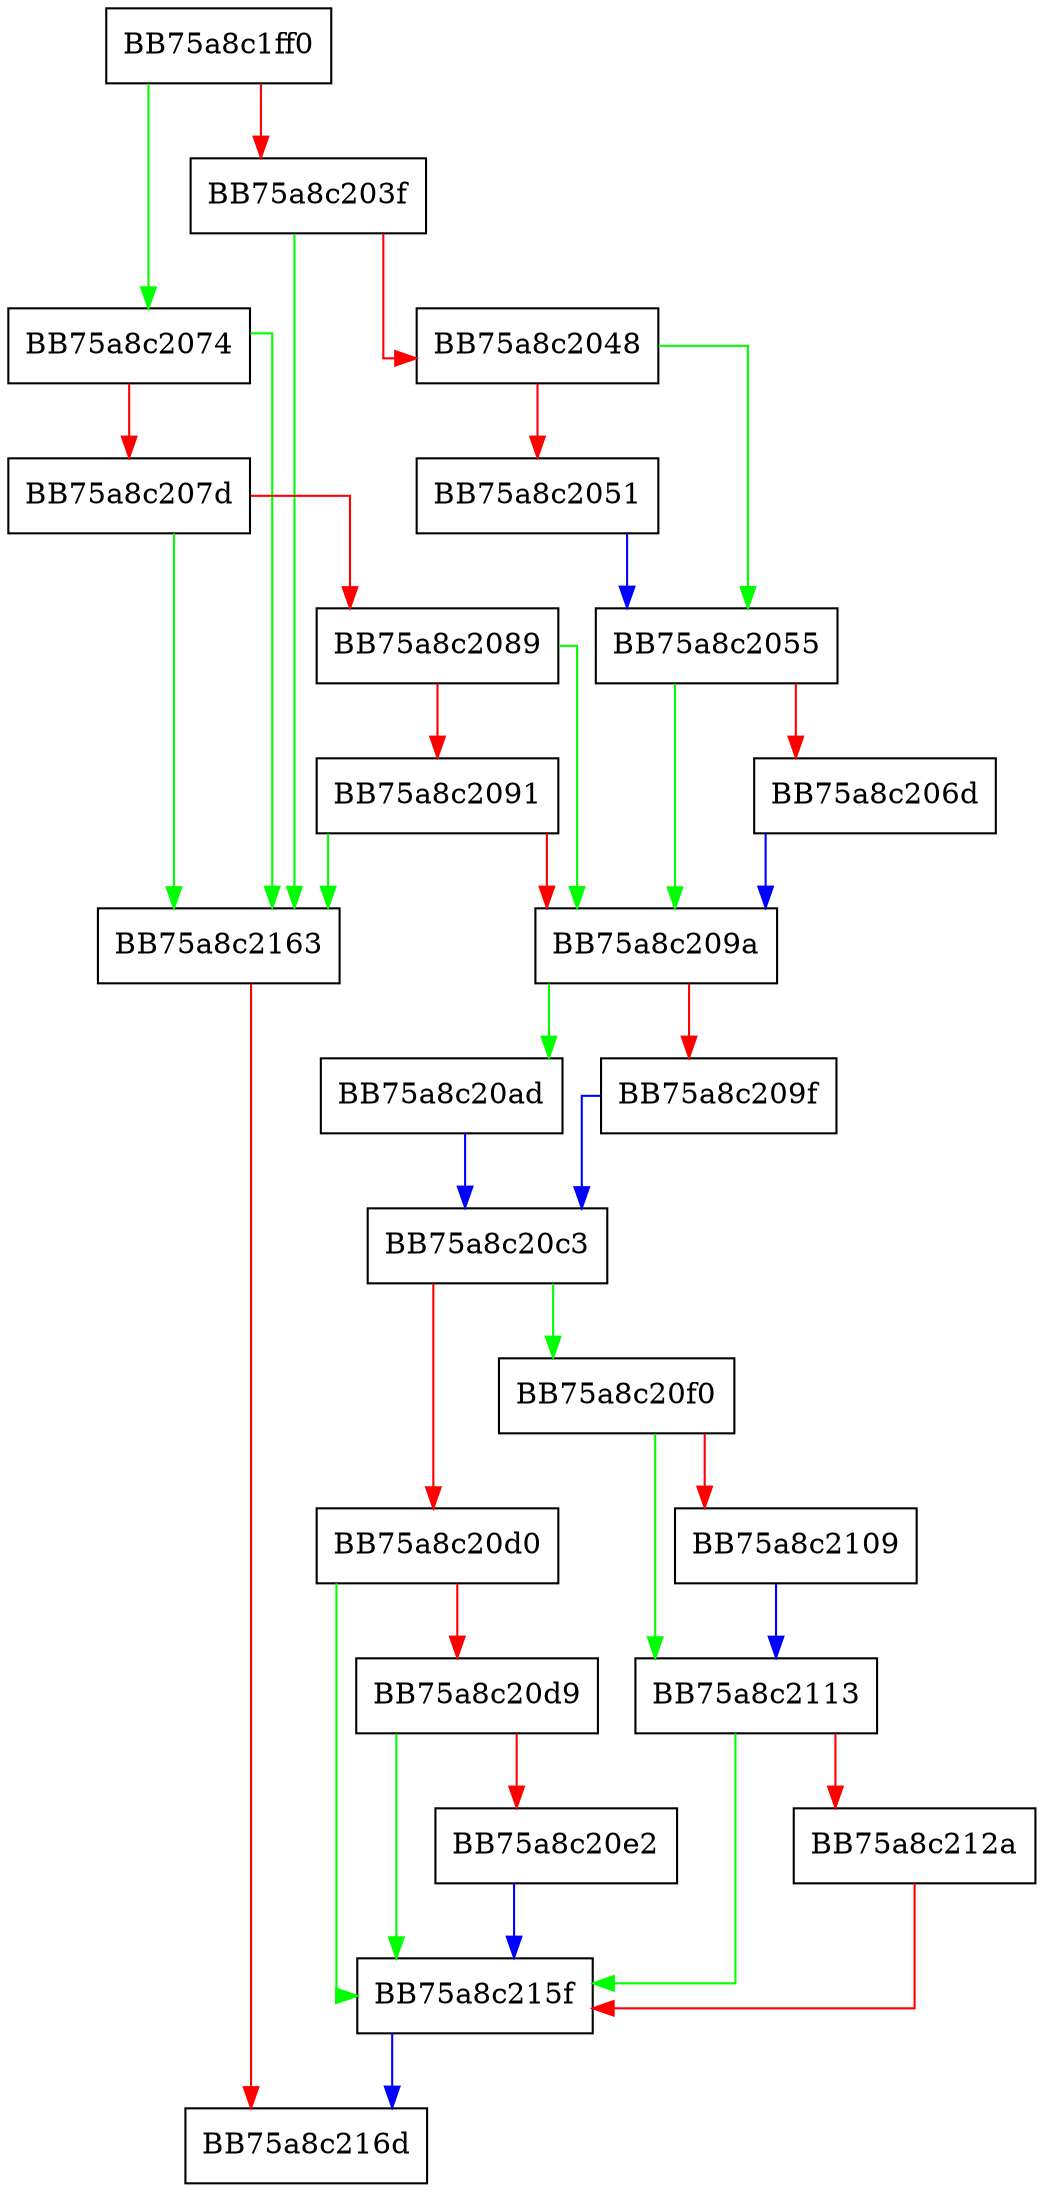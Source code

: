 digraph _CancelAndRunContinuations {
  node [shape="box"];
  graph [splines=ortho];
  BB75a8c1ff0 -> BB75a8c2074 [color="green"];
  BB75a8c1ff0 -> BB75a8c203f [color="red"];
  BB75a8c203f -> BB75a8c2163 [color="green"];
  BB75a8c203f -> BB75a8c2048 [color="red"];
  BB75a8c2048 -> BB75a8c2055 [color="green"];
  BB75a8c2048 -> BB75a8c2051 [color="red"];
  BB75a8c2051 -> BB75a8c2055 [color="blue"];
  BB75a8c2055 -> BB75a8c209a [color="green"];
  BB75a8c2055 -> BB75a8c206d [color="red"];
  BB75a8c206d -> BB75a8c209a [color="blue"];
  BB75a8c2074 -> BB75a8c2163 [color="green"];
  BB75a8c2074 -> BB75a8c207d [color="red"];
  BB75a8c207d -> BB75a8c2163 [color="green"];
  BB75a8c207d -> BB75a8c2089 [color="red"];
  BB75a8c2089 -> BB75a8c209a [color="green"];
  BB75a8c2089 -> BB75a8c2091 [color="red"];
  BB75a8c2091 -> BB75a8c2163 [color="green"];
  BB75a8c2091 -> BB75a8c209a [color="red"];
  BB75a8c209a -> BB75a8c20ad [color="green"];
  BB75a8c209a -> BB75a8c209f [color="red"];
  BB75a8c209f -> BB75a8c20c3 [color="blue"];
  BB75a8c20ad -> BB75a8c20c3 [color="blue"];
  BB75a8c20c3 -> BB75a8c20f0 [color="green"];
  BB75a8c20c3 -> BB75a8c20d0 [color="red"];
  BB75a8c20d0 -> BB75a8c215f [color="green"];
  BB75a8c20d0 -> BB75a8c20d9 [color="red"];
  BB75a8c20d9 -> BB75a8c215f [color="green"];
  BB75a8c20d9 -> BB75a8c20e2 [color="red"];
  BB75a8c20e2 -> BB75a8c215f [color="blue"];
  BB75a8c20f0 -> BB75a8c2113 [color="green"];
  BB75a8c20f0 -> BB75a8c2109 [color="red"];
  BB75a8c2109 -> BB75a8c2113 [color="blue"];
  BB75a8c2113 -> BB75a8c215f [color="green"];
  BB75a8c2113 -> BB75a8c212a [color="red"];
  BB75a8c212a -> BB75a8c215f [color="red"];
  BB75a8c215f -> BB75a8c216d [color="blue"];
  BB75a8c2163 -> BB75a8c216d [color="red"];
}